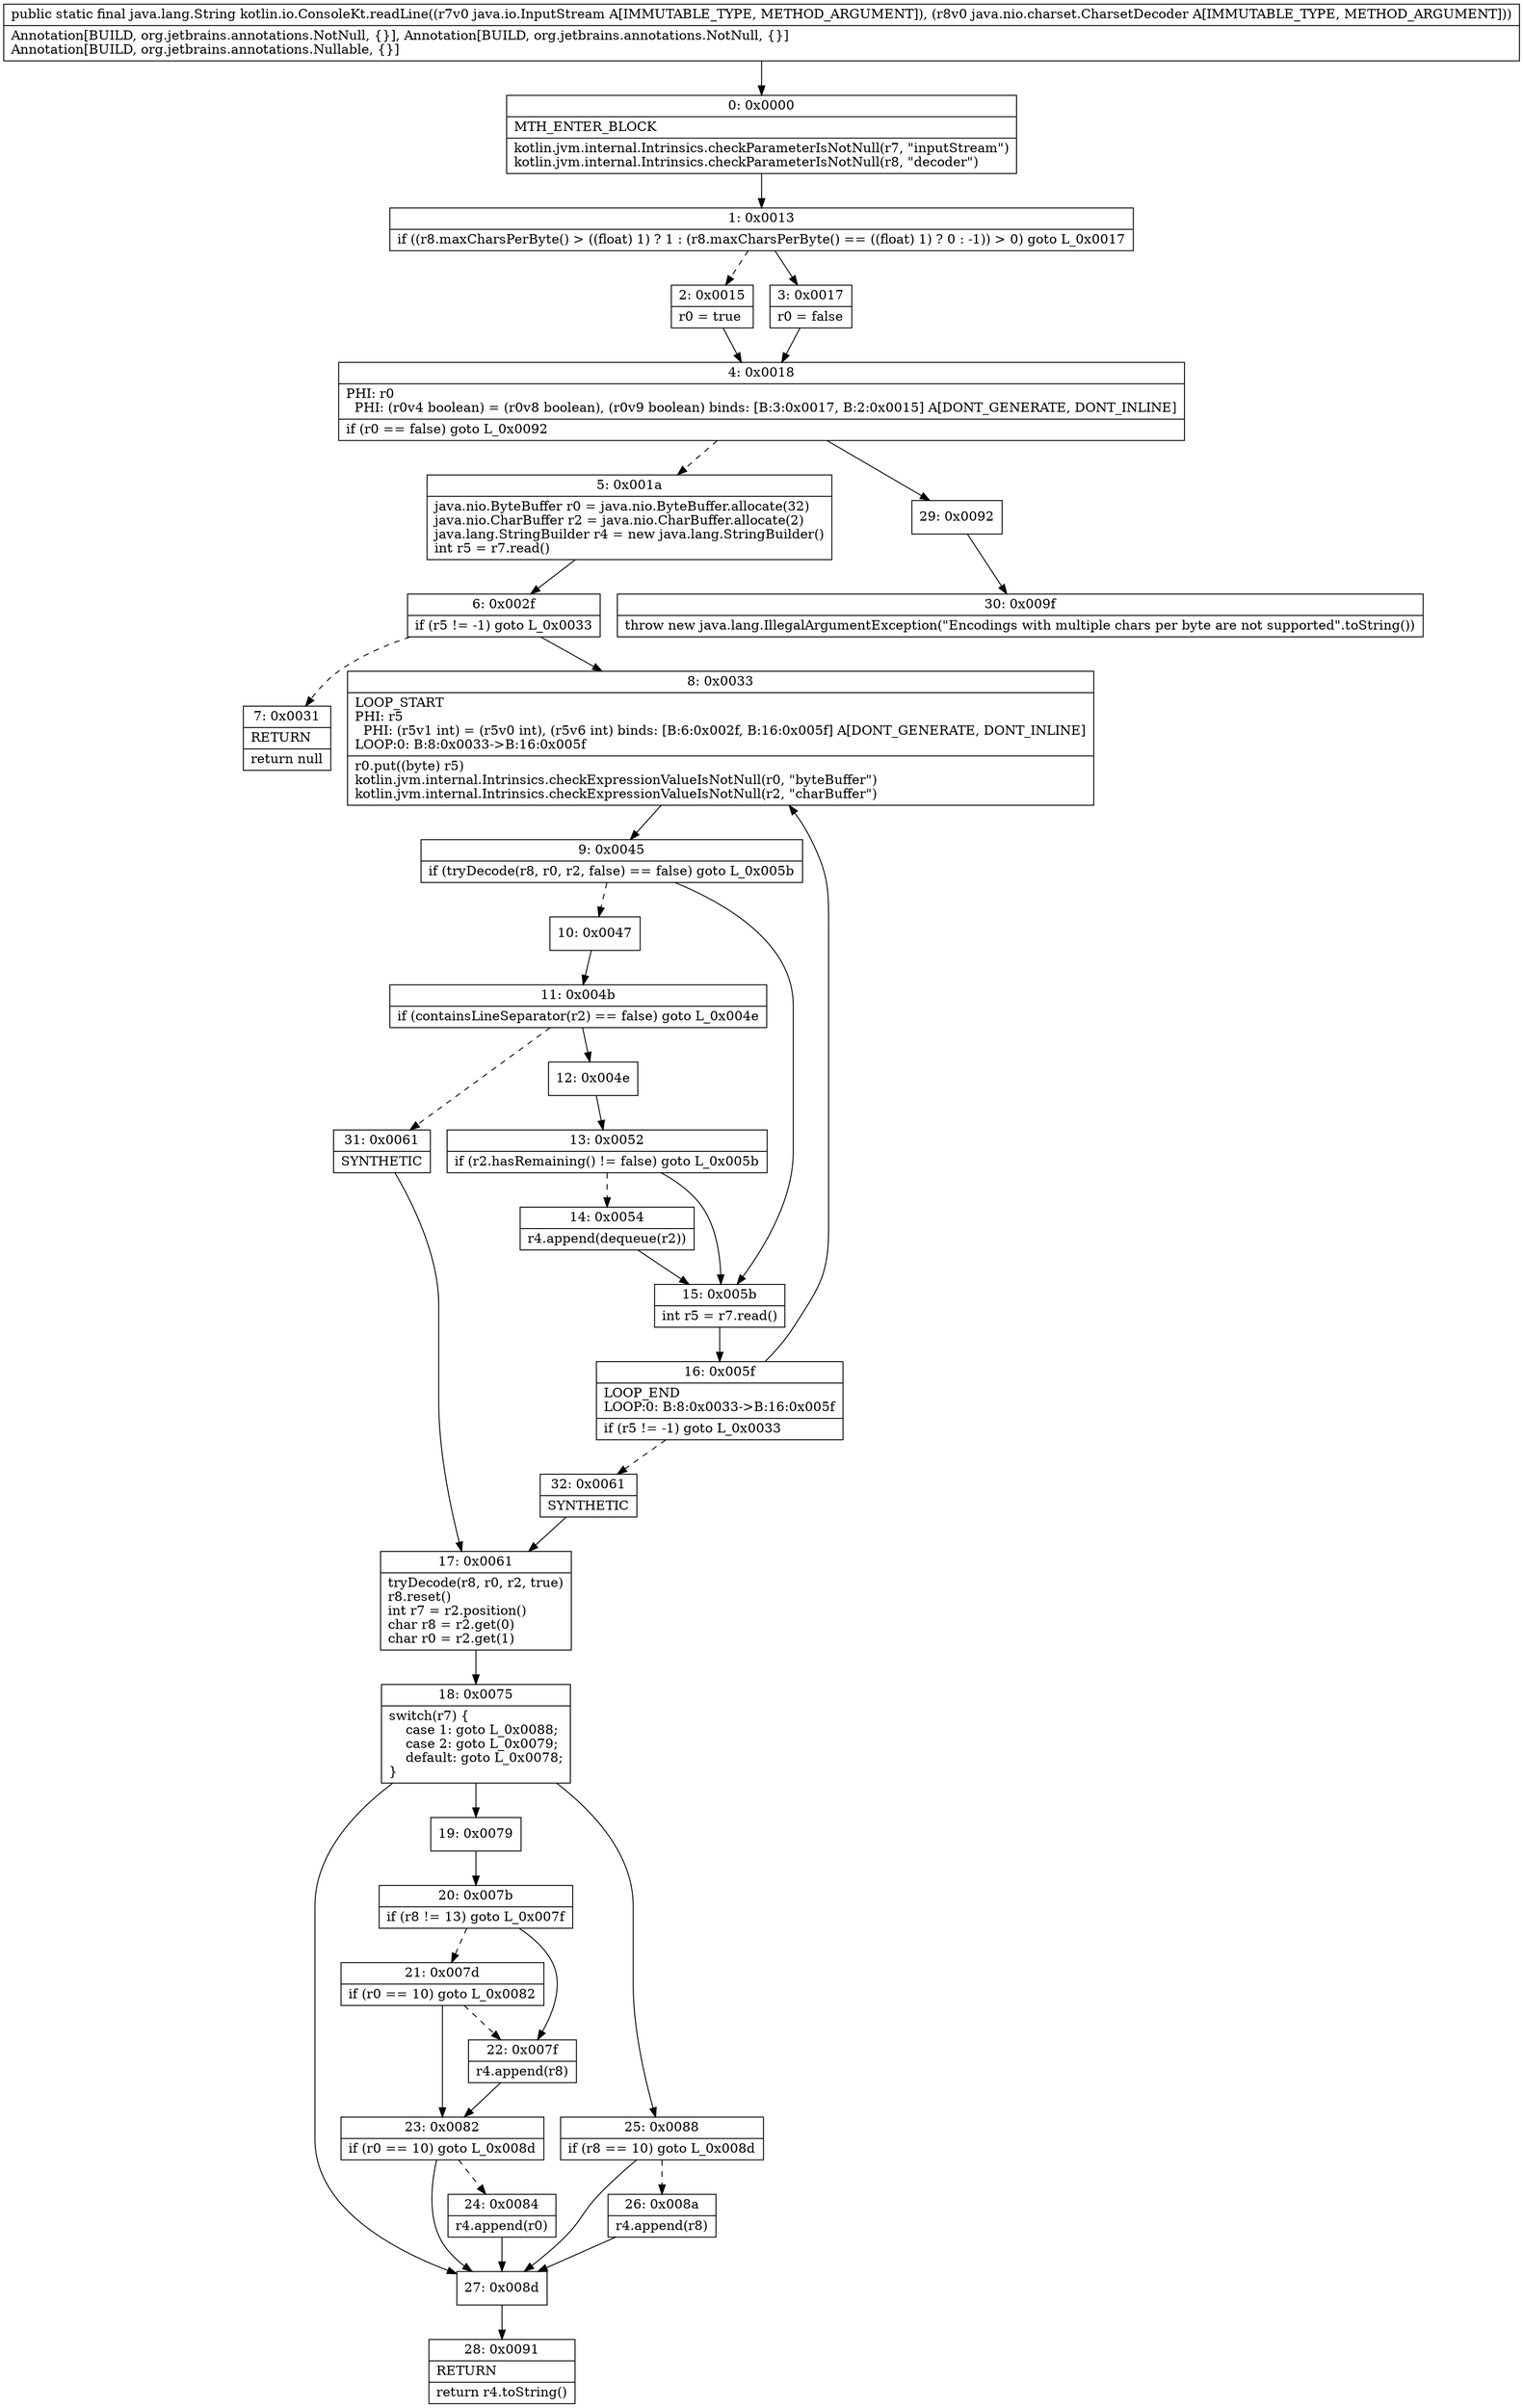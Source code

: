 digraph "CFG forkotlin.io.ConsoleKt.readLine(Ljava\/io\/InputStream;Ljava\/nio\/charset\/CharsetDecoder;)Ljava\/lang\/String;" {
Node_0 [shape=record,label="{0\:\ 0x0000|MTH_ENTER_BLOCK\l|kotlin.jvm.internal.Intrinsics.checkParameterIsNotNull(r7, \"inputStream\")\lkotlin.jvm.internal.Intrinsics.checkParameterIsNotNull(r8, \"decoder\")\l}"];
Node_1 [shape=record,label="{1\:\ 0x0013|if ((r8.maxCharsPerByte() \> ((float) 1) ? 1 : (r8.maxCharsPerByte() == ((float) 1) ? 0 : \-1)) \> 0) goto L_0x0017\l}"];
Node_2 [shape=record,label="{2\:\ 0x0015|r0 = true\l}"];
Node_3 [shape=record,label="{3\:\ 0x0017|r0 = false\l}"];
Node_4 [shape=record,label="{4\:\ 0x0018|PHI: r0 \l  PHI: (r0v4 boolean) = (r0v8 boolean), (r0v9 boolean) binds: [B:3:0x0017, B:2:0x0015] A[DONT_GENERATE, DONT_INLINE]\l|if (r0 == false) goto L_0x0092\l}"];
Node_5 [shape=record,label="{5\:\ 0x001a|java.nio.ByteBuffer r0 = java.nio.ByteBuffer.allocate(32)\ljava.nio.CharBuffer r2 = java.nio.CharBuffer.allocate(2)\ljava.lang.StringBuilder r4 = new java.lang.StringBuilder()\lint r5 = r7.read()\l}"];
Node_6 [shape=record,label="{6\:\ 0x002f|if (r5 != \-1) goto L_0x0033\l}"];
Node_7 [shape=record,label="{7\:\ 0x0031|RETURN\l|return null\l}"];
Node_8 [shape=record,label="{8\:\ 0x0033|LOOP_START\lPHI: r5 \l  PHI: (r5v1 int) = (r5v0 int), (r5v6 int) binds: [B:6:0x002f, B:16:0x005f] A[DONT_GENERATE, DONT_INLINE]\lLOOP:0: B:8:0x0033\-\>B:16:0x005f\l|r0.put((byte) r5)\lkotlin.jvm.internal.Intrinsics.checkExpressionValueIsNotNull(r0, \"byteBuffer\")\lkotlin.jvm.internal.Intrinsics.checkExpressionValueIsNotNull(r2, \"charBuffer\")\l}"];
Node_9 [shape=record,label="{9\:\ 0x0045|if (tryDecode(r8, r0, r2, false) == false) goto L_0x005b\l}"];
Node_10 [shape=record,label="{10\:\ 0x0047}"];
Node_11 [shape=record,label="{11\:\ 0x004b|if (containsLineSeparator(r2) == false) goto L_0x004e\l}"];
Node_12 [shape=record,label="{12\:\ 0x004e}"];
Node_13 [shape=record,label="{13\:\ 0x0052|if (r2.hasRemaining() != false) goto L_0x005b\l}"];
Node_14 [shape=record,label="{14\:\ 0x0054|r4.append(dequeue(r2))\l}"];
Node_15 [shape=record,label="{15\:\ 0x005b|int r5 = r7.read()\l}"];
Node_16 [shape=record,label="{16\:\ 0x005f|LOOP_END\lLOOP:0: B:8:0x0033\-\>B:16:0x005f\l|if (r5 != \-1) goto L_0x0033\l}"];
Node_17 [shape=record,label="{17\:\ 0x0061|tryDecode(r8, r0, r2, true)\lr8.reset()\lint r7 = r2.position()\lchar r8 = r2.get(0)\lchar r0 = r2.get(1)\l}"];
Node_18 [shape=record,label="{18\:\ 0x0075|switch(r7) \{\l    case 1: goto L_0x0088;\l    case 2: goto L_0x0079;\l    default: goto L_0x0078;\l\}\l}"];
Node_19 [shape=record,label="{19\:\ 0x0079}"];
Node_20 [shape=record,label="{20\:\ 0x007b|if (r8 != 13) goto L_0x007f\l}"];
Node_21 [shape=record,label="{21\:\ 0x007d|if (r0 == 10) goto L_0x0082\l}"];
Node_22 [shape=record,label="{22\:\ 0x007f|r4.append(r8)\l}"];
Node_23 [shape=record,label="{23\:\ 0x0082|if (r0 == 10) goto L_0x008d\l}"];
Node_24 [shape=record,label="{24\:\ 0x0084|r4.append(r0)\l}"];
Node_25 [shape=record,label="{25\:\ 0x0088|if (r8 == 10) goto L_0x008d\l}"];
Node_26 [shape=record,label="{26\:\ 0x008a|r4.append(r8)\l}"];
Node_27 [shape=record,label="{27\:\ 0x008d}"];
Node_28 [shape=record,label="{28\:\ 0x0091|RETURN\l|return r4.toString()\l}"];
Node_29 [shape=record,label="{29\:\ 0x0092}"];
Node_30 [shape=record,label="{30\:\ 0x009f|throw new java.lang.IllegalArgumentException(\"Encodings with multiple chars per byte are not supported\".toString())\l}"];
Node_31 [shape=record,label="{31\:\ 0x0061|SYNTHETIC\l}"];
Node_32 [shape=record,label="{32\:\ 0x0061|SYNTHETIC\l}"];
MethodNode[shape=record,label="{public static final java.lang.String kotlin.io.ConsoleKt.readLine((r7v0 java.io.InputStream A[IMMUTABLE_TYPE, METHOD_ARGUMENT]), (r8v0 java.nio.charset.CharsetDecoder A[IMMUTABLE_TYPE, METHOD_ARGUMENT]))  | Annotation[BUILD, org.jetbrains.annotations.NotNull, \{\}], Annotation[BUILD, org.jetbrains.annotations.NotNull, \{\}]\lAnnotation[BUILD, org.jetbrains.annotations.Nullable, \{\}]\l}"];
MethodNode -> Node_0;
Node_0 -> Node_1;
Node_1 -> Node_2[style=dashed];
Node_1 -> Node_3;
Node_2 -> Node_4;
Node_3 -> Node_4;
Node_4 -> Node_5[style=dashed];
Node_4 -> Node_29;
Node_5 -> Node_6;
Node_6 -> Node_7[style=dashed];
Node_6 -> Node_8;
Node_8 -> Node_9;
Node_9 -> Node_10[style=dashed];
Node_9 -> Node_15;
Node_10 -> Node_11;
Node_11 -> Node_12;
Node_11 -> Node_31[style=dashed];
Node_12 -> Node_13;
Node_13 -> Node_14[style=dashed];
Node_13 -> Node_15;
Node_14 -> Node_15;
Node_15 -> Node_16;
Node_16 -> Node_8;
Node_16 -> Node_32[style=dashed];
Node_17 -> Node_18;
Node_18 -> Node_19;
Node_18 -> Node_25;
Node_18 -> Node_27;
Node_19 -> Node_20;
Node_20 -> Node_21[style=dashed];
Node_20 -> Node_22;
Node_21 -> Node_22[style=dashed];
Node_21 -> Node_23;
Node_22 -> Node_23;
Node_23 -> Node_24[style=dashed];
Node_23 -> Node_27;
Node_24 -> Node_27;
Node_25 -> Node_26[style=dashed];
Node_25 -> Node_27;
Node_26 -> Node_27;
Node_27 -> Node_28;
Node_29 -> Node_30;
Node_31 -> Node_17;
Node_32 -> Node_17;
}


